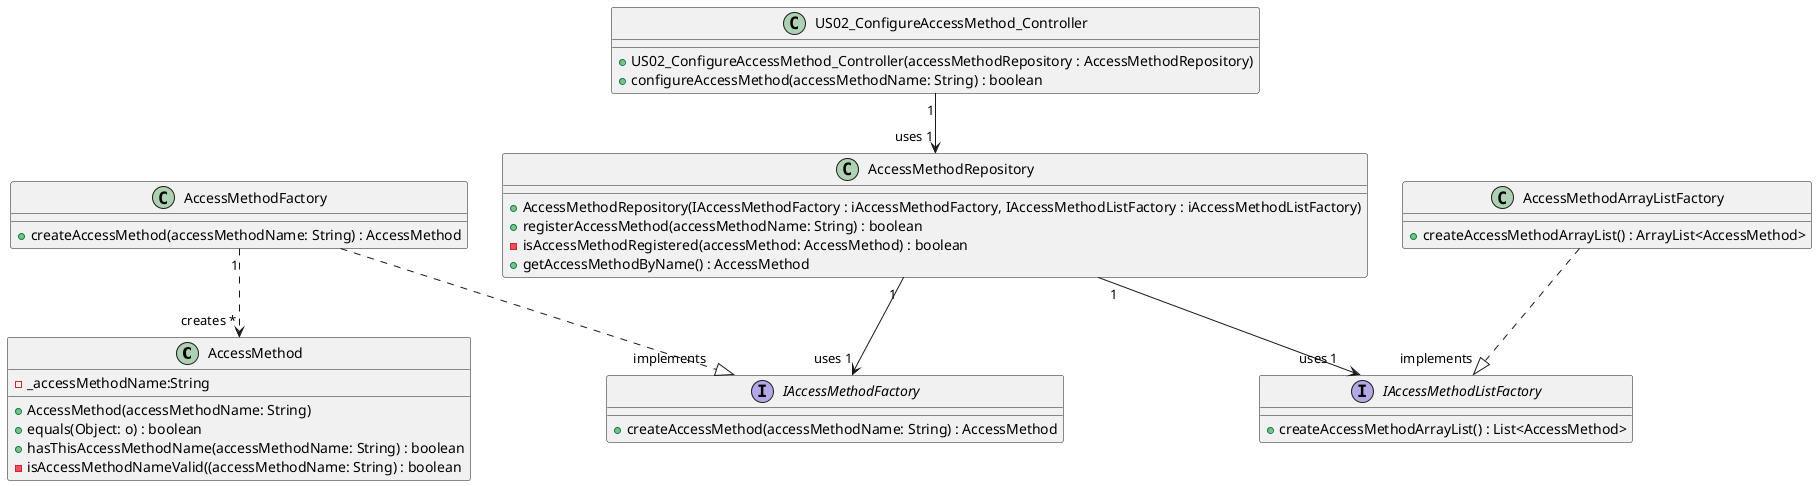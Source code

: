 @startuml

class AccessMethod
interface IAccessMethodFactory
class AccessMethodFactory
interface IAccessMethodListFactory
class AccessMethodArrayListFactory
class AccessMethodRepository
class US02_ConfigureAccessMethod_Controller

class AccessMethod {
    -_accessMethodName:String
    +AccessMethod(accessMethodName: String)
    +equals(Object: o) : boolean
    +hasThisAccessMethodName(accessMethodName: String) : boolean
    -isAccessMethodNameValid((accessMethodName: String) : boolean
}

Interface IAccessMethodFactory {
    +createAccessMethod(accessMethodName: String) : AccessMethod
}

class AccessMethodFactory {
    +createAccessMethod(accessMethodName: String) : AccessMethod
}
'implements
AccessMethodFactory ..|> "implements" IAccessMethodFactory


Interface IAccessMethodListFactory {
 +createAccessMethodArrayList() : List<AccessMethod>
}

class AccessMethodArrayListFactory {
    +createAccessMethodArrayList() : ArrayList<AccessMethod>
}
'implements
AccessMethodArrayListFactory ..|> "implements" IAccessMethodListFactory

class AccessMethodRepository {
    +AccessMethodRepository(IAccessMethodFactory : iAccessMethodFactory, IAccessMethodListFactory : iAccessMethodListFactory)
    +registerAccessMethod(accessMethodName: String) : boolean
    -isAccessMethodRegistered(accessMethod: AccessMethod) : boolean
    +getAccessMethodByName() : AccessMethod
}
'uses
AccessMethodRepository "1 " --> "uses 1"IAccessMethodFactory
AccessMethodRepository "1" --> "uses 1" IAccessMethodListFactory

class US02_ConfigureAccessMethod_Controller {
    +US02_ConfigureAccessMethod_Controller(accessMethodRepository : AccessMethodRepository)
    +configureAccessMethod(accessMethodName: String) : boolean
}
'uses
US02_ConfigureAccessMethod_Controller "1" --> "uses 1" AccessMethodRepository

'creates
AccessMethodFactory "1" ..> " creates *" AccessMethod
@enduml